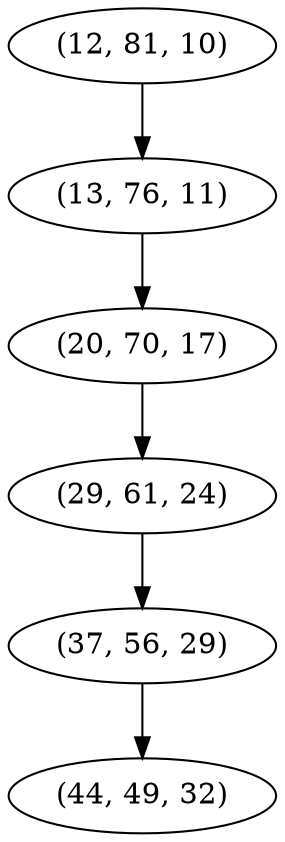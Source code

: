 digraph tree {
    "(12, 81, 10)";
    "(13, 76, 11)";
    "(20, 70, 17)";
    "(29, 61, 24)";
    "(37, 56, 29)";
    "(44, 49, 32)";
    "(12, 81, 10)" -> "(13, 76, 11)";
    "(13, 76, 11)" -> "(20, 70, 17)";
    "(20, 70, 17)" -> "(29, 61, 24)";
    "(29, 61, 24)" -> "(37, 56, 29)";
    "(37, 56, 29)" -> "(44, 49, 32)";
}
